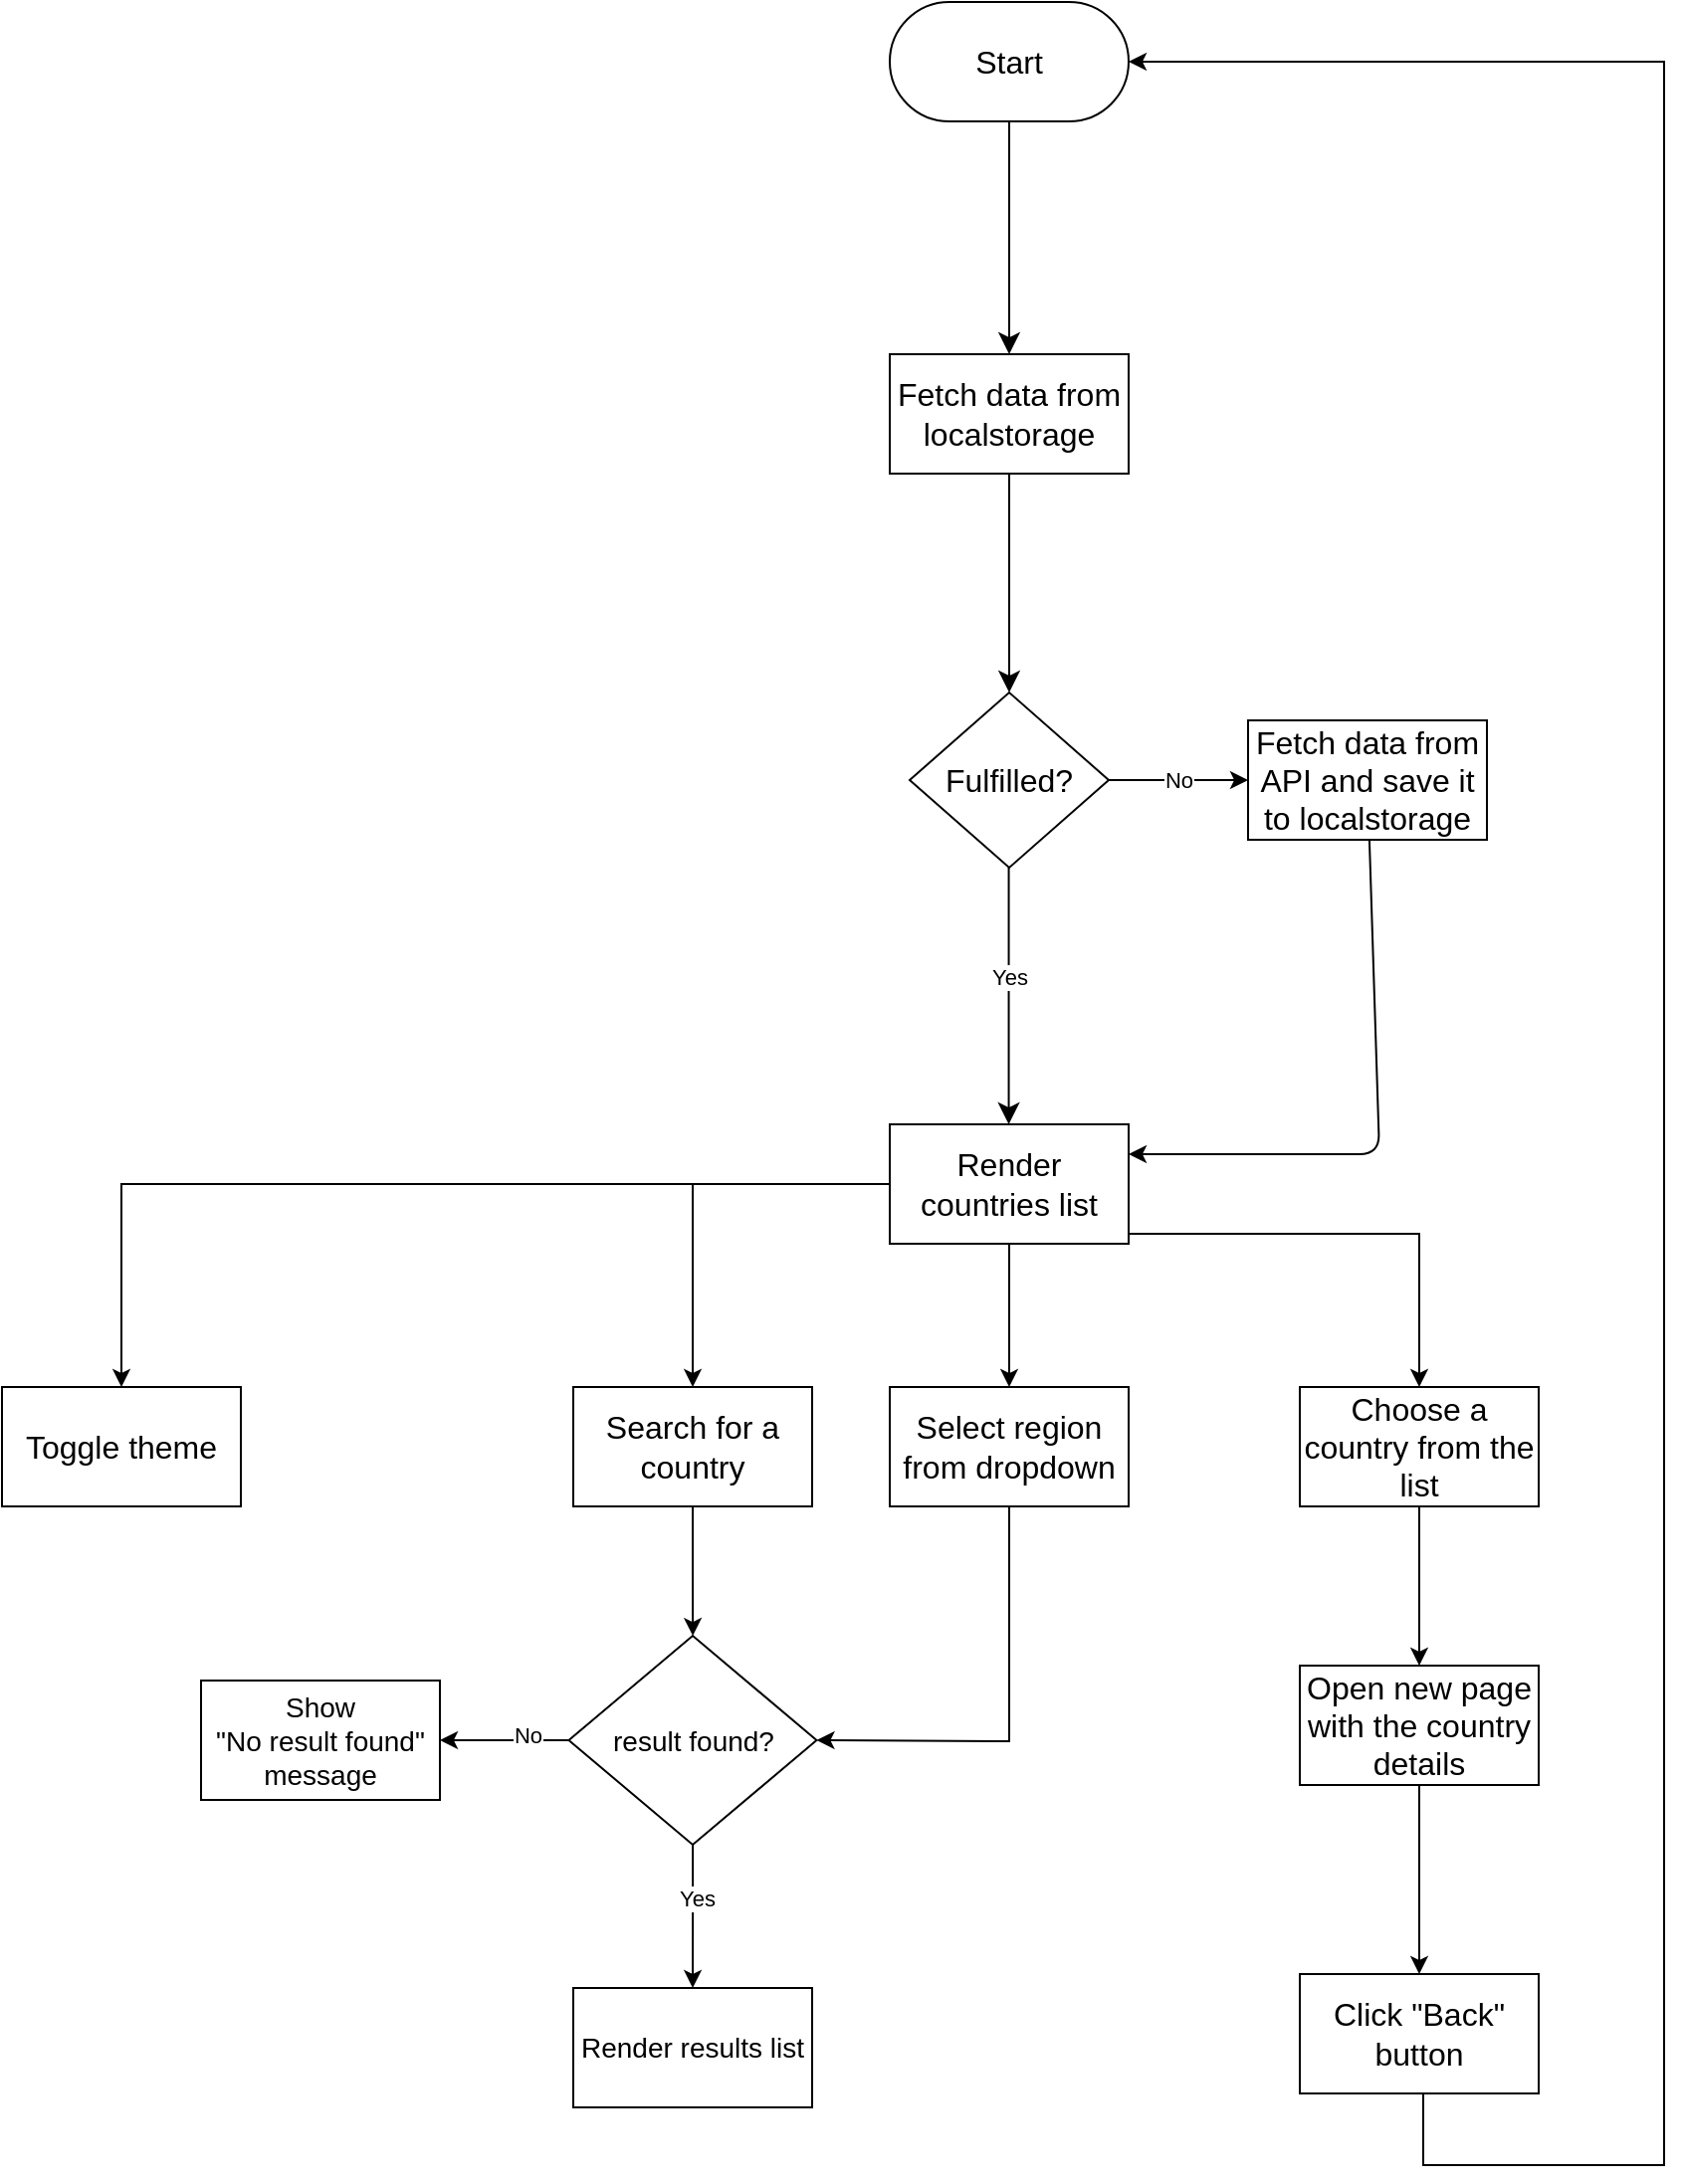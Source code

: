 <mxfile>
    <diagram name="Page-1" id="qoPS_nE0NIGitj97A_mZ">
        <mxGraphModel dx="1066" dy="475" grid="0" gridSize="10" guides="1" tooltips="1" connect="1" arrows="1" fold="1" page="0" pageScale="1" pageWidth="850" pageHeight="1100" math="0" shadow="0">
            <root>
                <mxCell id="0"/>
                <mxCell id="1" parent="0"/>
                <mxCell id="dHawu9wA_jkm23mFmNaJ-5" value="" style="edgeStyle=none;curved=1;rounded=0;orthogonalLoop=1;jettySize=auto;html=1;fontSize=12;startSize=8;endSize=8;" parent="1" source="dHawu9wA_jkm23mFmNaJ-3" target="dHawu9wA_jkm23mFmNaJ-4" edge="1">
                    <mxGeometry relative="1" as="geometry"/>
                </mxCell>
                <mxCell id="dHawu9wA_jkm23mFmNaJ-3" value="Start" style="rounded=1;whiteSpace=wrap;html=1;fontSize=16;arcSize=50;" parent="1" vertex="1">
                    <mxGeometry x="178" y="228" width="120" height="60" as="geometry"/>
                </mxCell>
                <mxCell id="dHawu9wA_jkm23mFmNaJ-7" value="" style="edgeStyle=none;curved=1;rounded=0;orthogonalLoop=1;jettySize=auto;html=1;fontSize=12;startSize=8;endSize=8;" parent="1" source="dHawu9wA_jkm23mFmNaJ-4" target="dHawu9wA_jkm23mFmNaJ-6" edge="1">
                    <mxGeometry relative="1" as="geometry"/>
                </mxCell>
                <mxCell id="dHawu9wA_jkm23mFmNaJ-4" value="Fetch data from localstorage&lt;br&gt;" style="rounded=1;whiteSpace=wrap;html=1;fontSize=16;arcSize=0;" parent="1" vertex="1">
                    <mxGeometry x="178" y="405" width="120" height="60" as="geometry"/>
                </mxCell>
                <mxCell id="dHawu9wA_jkm23mFmNaJ-9" value="" style="edgeStyle=none;curved=1;rounded=0;orthogonalLoop=1;jettySize=auto;html=1;fontSize=12;startSize=8;endSize=8;" parent="1" edge="1">
                    <mxGeometry relative="1" as="geometry">
                        <mxPoint x="237.78" y="663" as="sourcePoint"/>
                        <mxPoint x="237.78" y="792" as="targetPoint"/>
                    </mxGeometry>
                </mxCell>
                <mxCell id="dHawu9wA_jkm23mFmNaJ-10" value="Yes" style="edgeLabel;html=1;align=center;verticalAlign=middle;resizable=0;points=[];" parent="dHawu9wA_jkm23mFmNaJ-9" vertex="1" connectable="0">
                    <mxGeometry x="-0.431" y="-4" relative="1" as="geometry">
                        <mxPoint x="4" y="18" as="offset"/>
                    </mxGeometry>
                </mxCell>
                <mxCell id="dHawu9wA_jkm23mFmNaJ-12" value="No" style="edgeStyle=orthogonalEdgeStyle;rounded=0;orthogonalLoop=1;jettySize=auto;html=1;" parent="1" source="dHawu9wA_jkm23mFmNaJ-6" target="dHawu9wA_jkm23mFmNaJ-11" edge="1">
                    <mxGeometry relative="1" as="geometry"/>
                </mxCell>
                <mxCell id="dHawu9wA_jkm23mFmNaJ-6" value="Fulfilled?" style="rhombus;whiteSpace=wrap;html=1;fontSize=16;rounded=1;arcSize=0;" parent="1" vertex="1">
                    <mxGeometry x="188" y="575" width="100" height="88" as="geometry"/>
                </mxCell>
                <mxCell id="dHawu9wA_jkm23mFmNaJ-14" value="" style="edgeStyle=orthogonalEdgeStyle;rounded=0;orthogonalLoop=1;jettySize=auto;html=1;" parent="1" source="dHawu9wA_jkm23mFmNaJ-8" target="dHawu9wA_jkm23mFmNaJ-13" edge="1">
                    <mxGeometry relative="1" as="geometry"/>
                </mxCell>
                <mxCell id="dHawu9wA_jkm23mFmNaJ-16" value="" style="edgeStyle=orthogonalEdgeStyle;rounded=0;orthogonalLoop=1;jettySize=auto;html=1;" parent="1" source="dHawu9wA_jkm23mFmNaJ-8" target="dHawu9wA_jkm23mFmNaJ-15" edge="1">
                    <mxGeometry relative="1" as="geometry">
                        <Array as="points">
                            <mxPoint x="444" y="847"/>
                        </Array>
                    </mxGeometry>
                </mxCell>
                <mxCell id="dHawu9wA_jkm23mFmNaJ-18" value="" style="edgeStyle=orthogonalEdgeStyle;rounded=0;orthogonalLoop=1;jettySize=auto;html=1;" parent="1" source="dHawu9wA_jkm23mFmNaJ-8" target="dHawu9wA_jkm23mFmNaJ-17" edge="1">
                    <mxGeometry relative="1" as="geometry"/>
                </mxCell>
                <mxCell id="TXCViamV7n4DtDyd710U-15" value="" style="edgeStyle=orthogonalEdgeStyle;rounded=0;orthogonalLoop=1;jettySize=auto;html=1;" parent="1" source="dHawu9wA_jkm23mFmNaJ-8" target="TXCViamV7n4DtDyd710U-14" edge="1">
                    <mxGeometry relative="1" as="geometry"/>
                </mxCell>
                <mxCell id="dHawu9wA_jkm23mFmNaJ-8" value="Render countries list" style="rounded=1;whiteSpace=wrap;html=1;fontSize=16;arcSize=0;" parent="1" vertex="1">
                    <mxGeometry x="178" y="792" width="120" height="60" as="geometry"/>
                </mxCell>
                <mxCell id="2" style="edgeStyle=none;html=1;entryX=1;entryY=0.25;entryDx=0;entryDy=0;" parent="1" source="dHawu9wA_jkm23mFmNaJ-11" target="dHawu9wA_jkm23mFmNaJ-8" edge="1">
                    <mxGeometry relative="1" as="geometry">
                        <Array as="points">
                            <mxPoint x="424" y="807"/>
                        </Array>
                    </mxGeometry>
                </mxCell>
                <mxCell id="dHawu9wA_jkm23mFmNaJ-11" value="Fetch data from API and save it to localstorage" style="rounded=1;whiteSpace=wrap;html=1;fontSize=16;arcSize=0;" parent="1" vertex="1">
                    <mxGeometry x="358" y="589" width="120" height="60" as="geometry"/>
                </mxCell>
                <mxCell id="dHawu9wA_jkm23mFmNaJ-22" value="" style="edgeStyle=orthogonalEdgeStyle;rounded=0;orthogonalLoop=1;jettySize=auto;html=1;" parent="1" source="dHawu9wA_jkm23mFmNaJ-13" target="dHawu9wA_jkm23mFmNaJ-21" edge="1">
                    <mxGeometry relative="1" as="geometry"/>
                </mxCell>
                <mxCell id="dHawu9wA_jkm23mFmNaJ-13" value="Search for a country" style="whiteSpace=wrap;html=1;fontSize=16;rounded=1;arcSize=0;" parent="1" vertex="1">
                    <mxGeometry x="19" y="924" width="120" height="60" as="geometry"/>
                </mxCell>
                <mxCell id="TXCViamV7n4DtDyd710U-3" value="" style="edgeStyle=orthogonalEdgeStyle;rounded=0;orthogonalLoop=1;jettySize=auto;html=1;" parent="1" source="dHawu9wA_jkm23mFmNaJ-15" target="TXCViamV7n4DtDyd710U-2" edge="1">
                    <mxGeometry relative="1" as="geometry"/>
                </mxCell>
                <mxCell id="dHawu9wA_jkm23mFmNaJ-15" value="Choose a country from the list" style="rounded=1;whiteSpace=wrap;html=1;fontSize=16;arcSize=0;" parent="1" vertex="1">
                    <mxGeometry x="384" y="924" width="120" height="60" as="geometry"/>
                </mxCell>
                <mxCell id="dHawu9wA_jkm23mFmNaJ-17" value="Select region from dropdown" style="rounded=1;whiteSpace=wrap;html=1;fontSize=16;arcSize=0;" parent="1" vertex="1">
                    <mxGeometry x="178" y="924" width="120" height="60" as="geometry"/>
                </mxCell>
                <mxCell id="dHawu9wA_jkm23mFmNaJ-24" value="" style="edgeStyle=orthogonalEdgeStyle;rounded=0;orthogonalLoop=1;jettySize=auto;html=1;" parent="1" source="dHawu9wA_jkm23mFmNaJ-21" target="dHawu9wA_jkm23mFmNaJ-23" edge="1">
                    <mxGeometry relative="1" as="geometry"/>
                </mxCell>
                <mxCell id="dHawu9wA_jkm23mFmNaJ-29" value="No" style="edgeLabel;html=1;align=center;verticalAlign=middle;resizable=0;points=[];" parent="dHawu9wA_jkm23mFmNaJ-24" vertex="1" connectable="0">
                    <mxGeometry x="-0.354" y="-3" relative="1" as="geometry">
                        <mxPoint as="offset"/>
                    </mxGeometry>
                </mxCell>
                <mxCell id="dHawu9wA_jkm23mFmNaJ-26" value="" style="edgeStyle=orthogonalEdgeStyle;rounded=0;orthogonalLoop=1;jettySize=auto;html=1;" parent="1" source="dHawu9wA_jkm23mFmNaJ-21" target="dHawu9wA_jkm23mFmNaJ-25" edge="1">
                    <mxGeometry relative="1" as="geometry"/>
                </mxCell>
                <mxCell id="dHawu9wA_jkm23mFmNaJ-30" value="Yes" style="edgeLabel;html=1;align=center;verticalAlign=middle;resizable=0;points=[];" parent="dHawu9wA_jkm23mFmNaJ-26" vertex="1" connectable="0">
                    <mxGeometry x="-0.268" y="2" relative="1" as="geometry">
                        <mxPoint as="offset"/>
                    </mxGeometry>
                </mxCell>
                <mxCell id="dHawu9wA_jkm23mFmNaJ-21" value="result found?" style="rhombus;whiteSpace=wrap;html=1;fontSize=14;rounded=1;arcSize=0;" parent="1" vertex="1">
                    <mxGeometry x="16.75" y="1049" width="124.5" height="105" as="geometry"/>
                </mxCell>
                <mxCell id="dHawu9wA_jkm23mFmNaJ-23" value="Show &lt;br&gt;&quot;No result found&quot; message" style="rounded=1;whiteSpace=wrap;html=1;fontSize=14;arcSize=0;" parent="1" vertex="1">
                    <mxGeometry x="-168" y="1071.5" width="120" height="60" as="geometry"/>
                </mxCell>
                <mxCell id="dHawu9wA_jkm23mFmNaJ-25" value="Render results list" style="rounded=1;whiteSpace=wrap;html=1;fontSize=14;arcSize=0;" parent="1" vertex="1">
                    <mxGeometry x="19" y="1226" width="120" height="60" as="geometry"/>
                </mxCell>
                <mxCell id="dHawu9wA_jkm23mFmNaJ-38" value="" style="edgeStyle=orthogonalEdgeStyle;rounded=0;orthogonalLoop=1;jettySize=auto;html=1;entryX=1;entryY=0.5;entryDx=0;entryDy=0;" parent="1" source="dHawu9wA_jkm23mFmNaJ-17" target="dHawu9wA_jkm23mFmNaJ-21" edge="1">
                    <mxGeometry relative="1" as="geometry">
                        <mxPoint x="181" y="1010" as="sourcePoint"/>
                        <mxPoint x="314" y="1117" as="targetPoint"/>
                        <Array as="points">
                            <mxPoint x="238" y="1102"/>
                            <mxPoint x="232" y="1101"/>
                        </Array>
                    </mxGeometry>
                </mxCell>
                <mxCell id="TXCViamV7n4DtDyd710U-9" value="" style="edgeStyle=orthogonalEdgeStyle;rounded=0;orthogonalLoop=1;jettySize=auto;html=1;" parent="1" source="TXCViamV7n4DtDyd710U-2" target="TXCViamV7n4DtDyd710U-8" edge="1">
                    <mxGeometry relative="1" as="geometry">
                        <Array as="points">
                            <mxPoint x="444" y="1228"/>
                            <mxPoint x="444" y="1228"/>
                        </Array>
                    </mxGeometry>
                </mxCell>
                <mxCell id="TXCViamV7n4DtDyd710U-2" value="Open new page with the country details" style="whiteSpace=wrap;html=1;fontSize=16;rounded=1;arcSize=0;" parent="1" vertex="1">
                    <mxGeometry x="384" y="1064" width="120" height="60" as="geometry"/>
                </mxCell>
                <mxCell id="TXCViamV7n4DtDyd710U-11" style="edgeStyle=orthogonalEdgeStyle;rounded=0;orthogonalLoop=1;jettySize=auto;html=1;" parent="1" source="TXCViamV7n4DtDyd710U-8" target="dHawu9wA_jkm23mFmNaJ-3" edge="1">
                    <mxGeometry relative="1" as="geometry">
                        <Array as="points">
                            <mxPoint x="446" y="1315"/>
                            <mxPoint x="567" y="1315"/>
                            <mxPoint x="567" y="258"/>
                        </Array>
                        <mxPoint x="298" y="835" as="targetPoint"/>
                    </mxGeometry>
                </mxCell>
                <mxCell id="TXCViamV7n4DtDyd710U-8" value="Click &quot;Back&quot; button" style="whiteSpace=wrap;html=1;fontSize=16;rounded=1;arcSize=0;" parent="1" vertex="1">
                    <mxGeometry x="384" y="1219" width="120" height="60" as="geometry"/>
                </mxCell>
                <mxCell id="TXCViamV7n4DtDyd710U-14" value="Toggle theme" style="whiteSpace=wrap;html=1;fontSize=16;rounded=1;arcSize=0;" parent="1" vertex="1">
                    <mxGeometry x="-268" y="924" width="120" height="60" as="geometry"/>
                </mxCell>
            </root>
        </mxGraphModel>
    </diagram>
</mxfile>